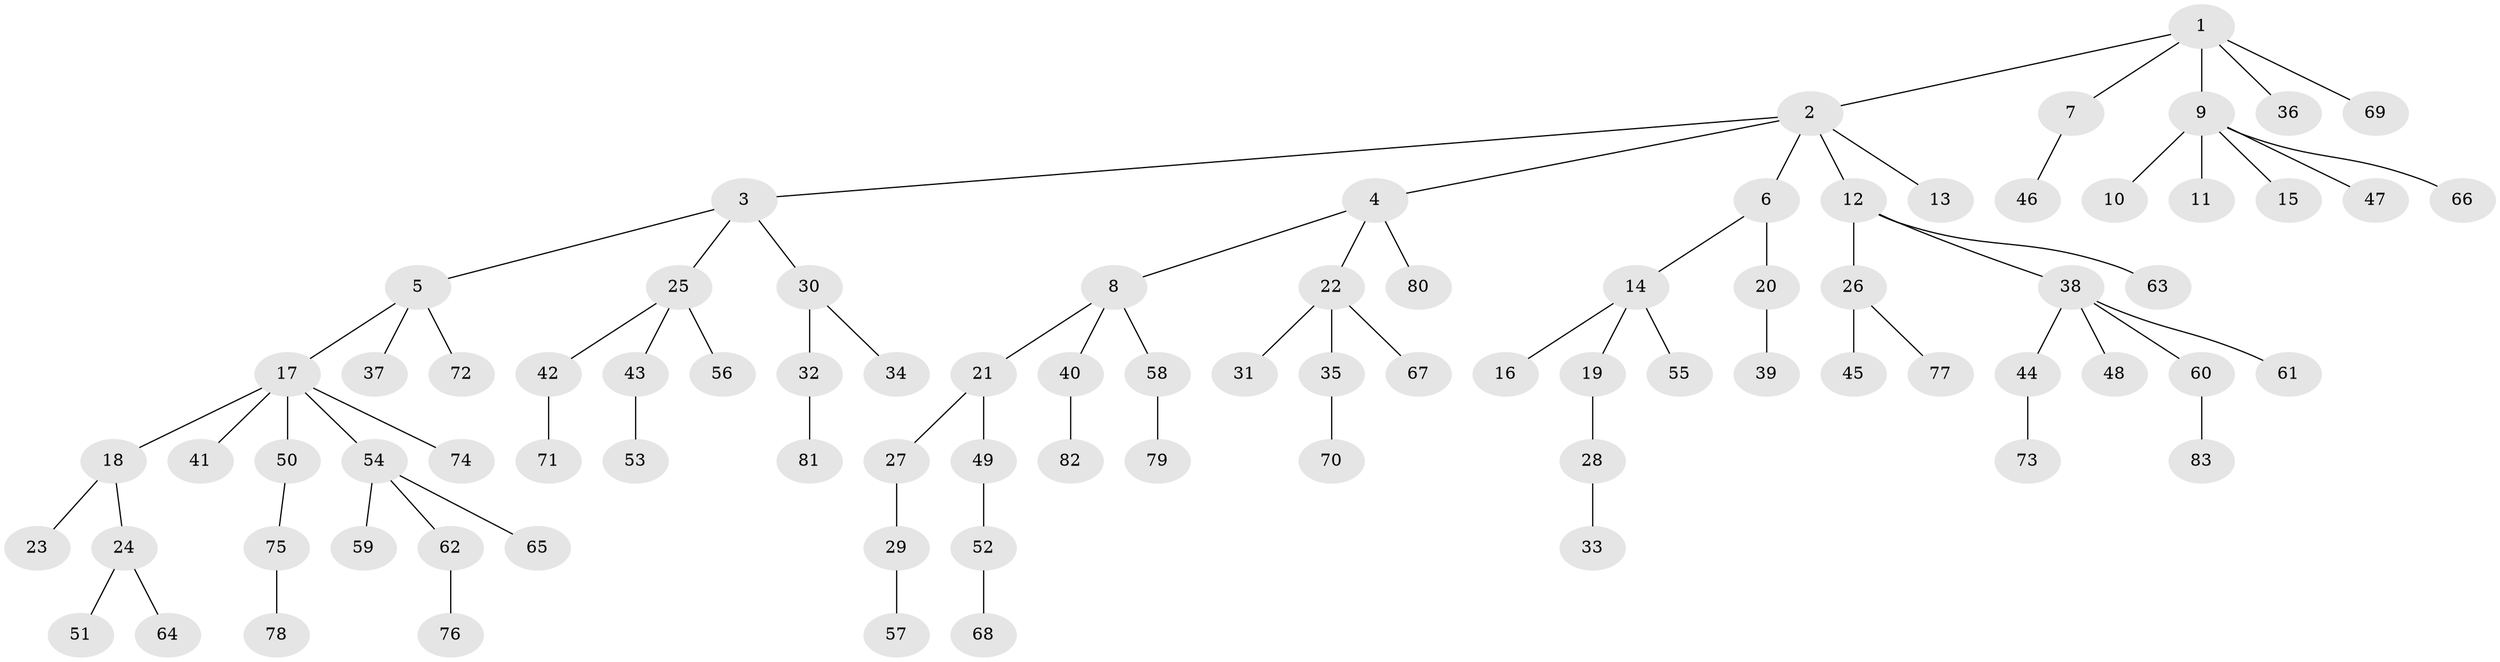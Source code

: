 // coarse degree distribution, {5: 0.1320754716981132, 6: 0.018867924528301886, 3: 0.07547169811320754, 1: 0.6226415094339622, 2: 0.1320754716981132, 4: 0.018867924528301886}
// Generated by graph-tools (version 1.1) at 2025/24/03/03/25 07:24:05]
// undirected, 83 vertices, 82 edges
graph export_dot {
graph [start="1"]
  node [color=gray90,style=filled];
  1;
  2;
  3;
  4;
  5;
  6;
  7;
  8;
  9;
  10;
  11;
  12;
  13;
  14;
  15;
  16;
  17;
  18;
  19;
  20;
  21;
  22;
  23;
  24;
  25;
  26;
  27;
  28;
  29;
  30;
  31;
  32;
  33;
  34;
  35;
  36;
  37;
  38;
  39;
  40;
  41;
  42;
  43;
  44;
  45;
  46;
  47;
  48;
  49;
  50;
  51;
  52;
  53;
  54;
  55;
  56;
  57;
  58;
  59;
  60;
  61;
  62;
  63;
  64;
  65;
  66;
  67;
  68;
  69;
  70;
  71;
  72;
  73;
  74;
  75;
  76;
  77;
  78;
  79;
  80;
  81;
  82;
  83;
  1 -- 2;
  1 -- 7;
  1 -- 9;
  1 -- 36;
  1 -- 69;
  2 -- 3;
  2 -- 4;
  2 -- 6;
  2 -- 12;
  2 -- 13;
  3 -- 5;
  3 -- 25;
  3 -- 30;
  4 -- 8;
  4 -- 22;
  4 -- 80;
  5 -- 17;
  5 -- 37;
  5 -- 72;
  6 -- 14;
  6 -- 20;
  7 -- 46;
  8 -- 21;
  8 -- 40;
  8 -- 58;
  9 -- 10;
  9 -- 11;
  9 -- 15;
  9 -- 47;
  9 -- 66;
  12 -- 26;
  12 -- 38;
  12 -- 63;
  14 -- 16;
  14 -- 19;
  14 -- 55;
  17 -- 18;
  17 -- 41;
  17 -- 50;
  17 -- 54;
  17 -- 74;
  18 -- 23;
  18 -- 24;
  19 -- 28;
  20 -- 39;
  21 -- 27;
  21 -- 49;
  22 -- 31;
  22 -- 35;
  22 -- 67;
  24 -- 51;
  24 -- 64;
  25 -- 42;
  25 -- 43;
  25 -- 56;
  26 -- 45;
  26 -- 77;
  27 -- 29;
  28 -- 33;
  29 -- 57;
  30 -- 32;
  30 -- 34;
  32 -- 81;
  35 -- 70;
  38 -- 44;
  38 -- 48;
  38 -- 60;
  38 -- 61;
  40 -- 82;
  42 -- 71;
  43 -- 53;
  44 -- 73;
  49 -- 52;
  50 -- 75;
  52 -- 68;
  54 -- 59;
  54 -- 62;
  54 -- 65;
  58 -- 79;
  60 -- 83;
  62 -- 76;
  75 -- 78;
}

